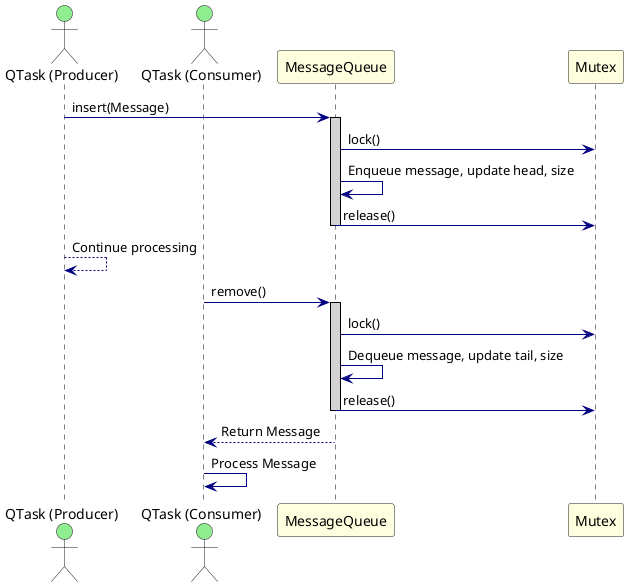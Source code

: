@startuml QueuingPattern_SequenceDiagram

skinparam sequence {
    ActorBackgroundColor LightGreen
    ParticipantBackgroundColor LightYellow
    LifeLineBorderColor Black
    LifeLineBackgroundColor LightGray
    ArrowColor Navy
}

actor "QTask (Producer)" as Producer
actor "QTask (Consumer)" as Consumer
participant "MessageQueue" as MQ
participant "Mutex" as Mtx

Producer -> MQ : insert(Message)
activate MQ
MQ -> Mtx : lock()
MQ -> MQ : Enqueue message, update head, size
MQ -> Mtx : release()
deactivate MQ
Producer --> Producer : Continue processing

Consumer -> MQ : remove()
activate MQ
MQ -> Mtx : lock()
MQ -> MQ : Dequeue message, update tail, size
MQ -> Mtx : release()
deactivate MQ
MQ --> Consumer : Return Message
Consumer -> Consumer : Process Message

@enduml
